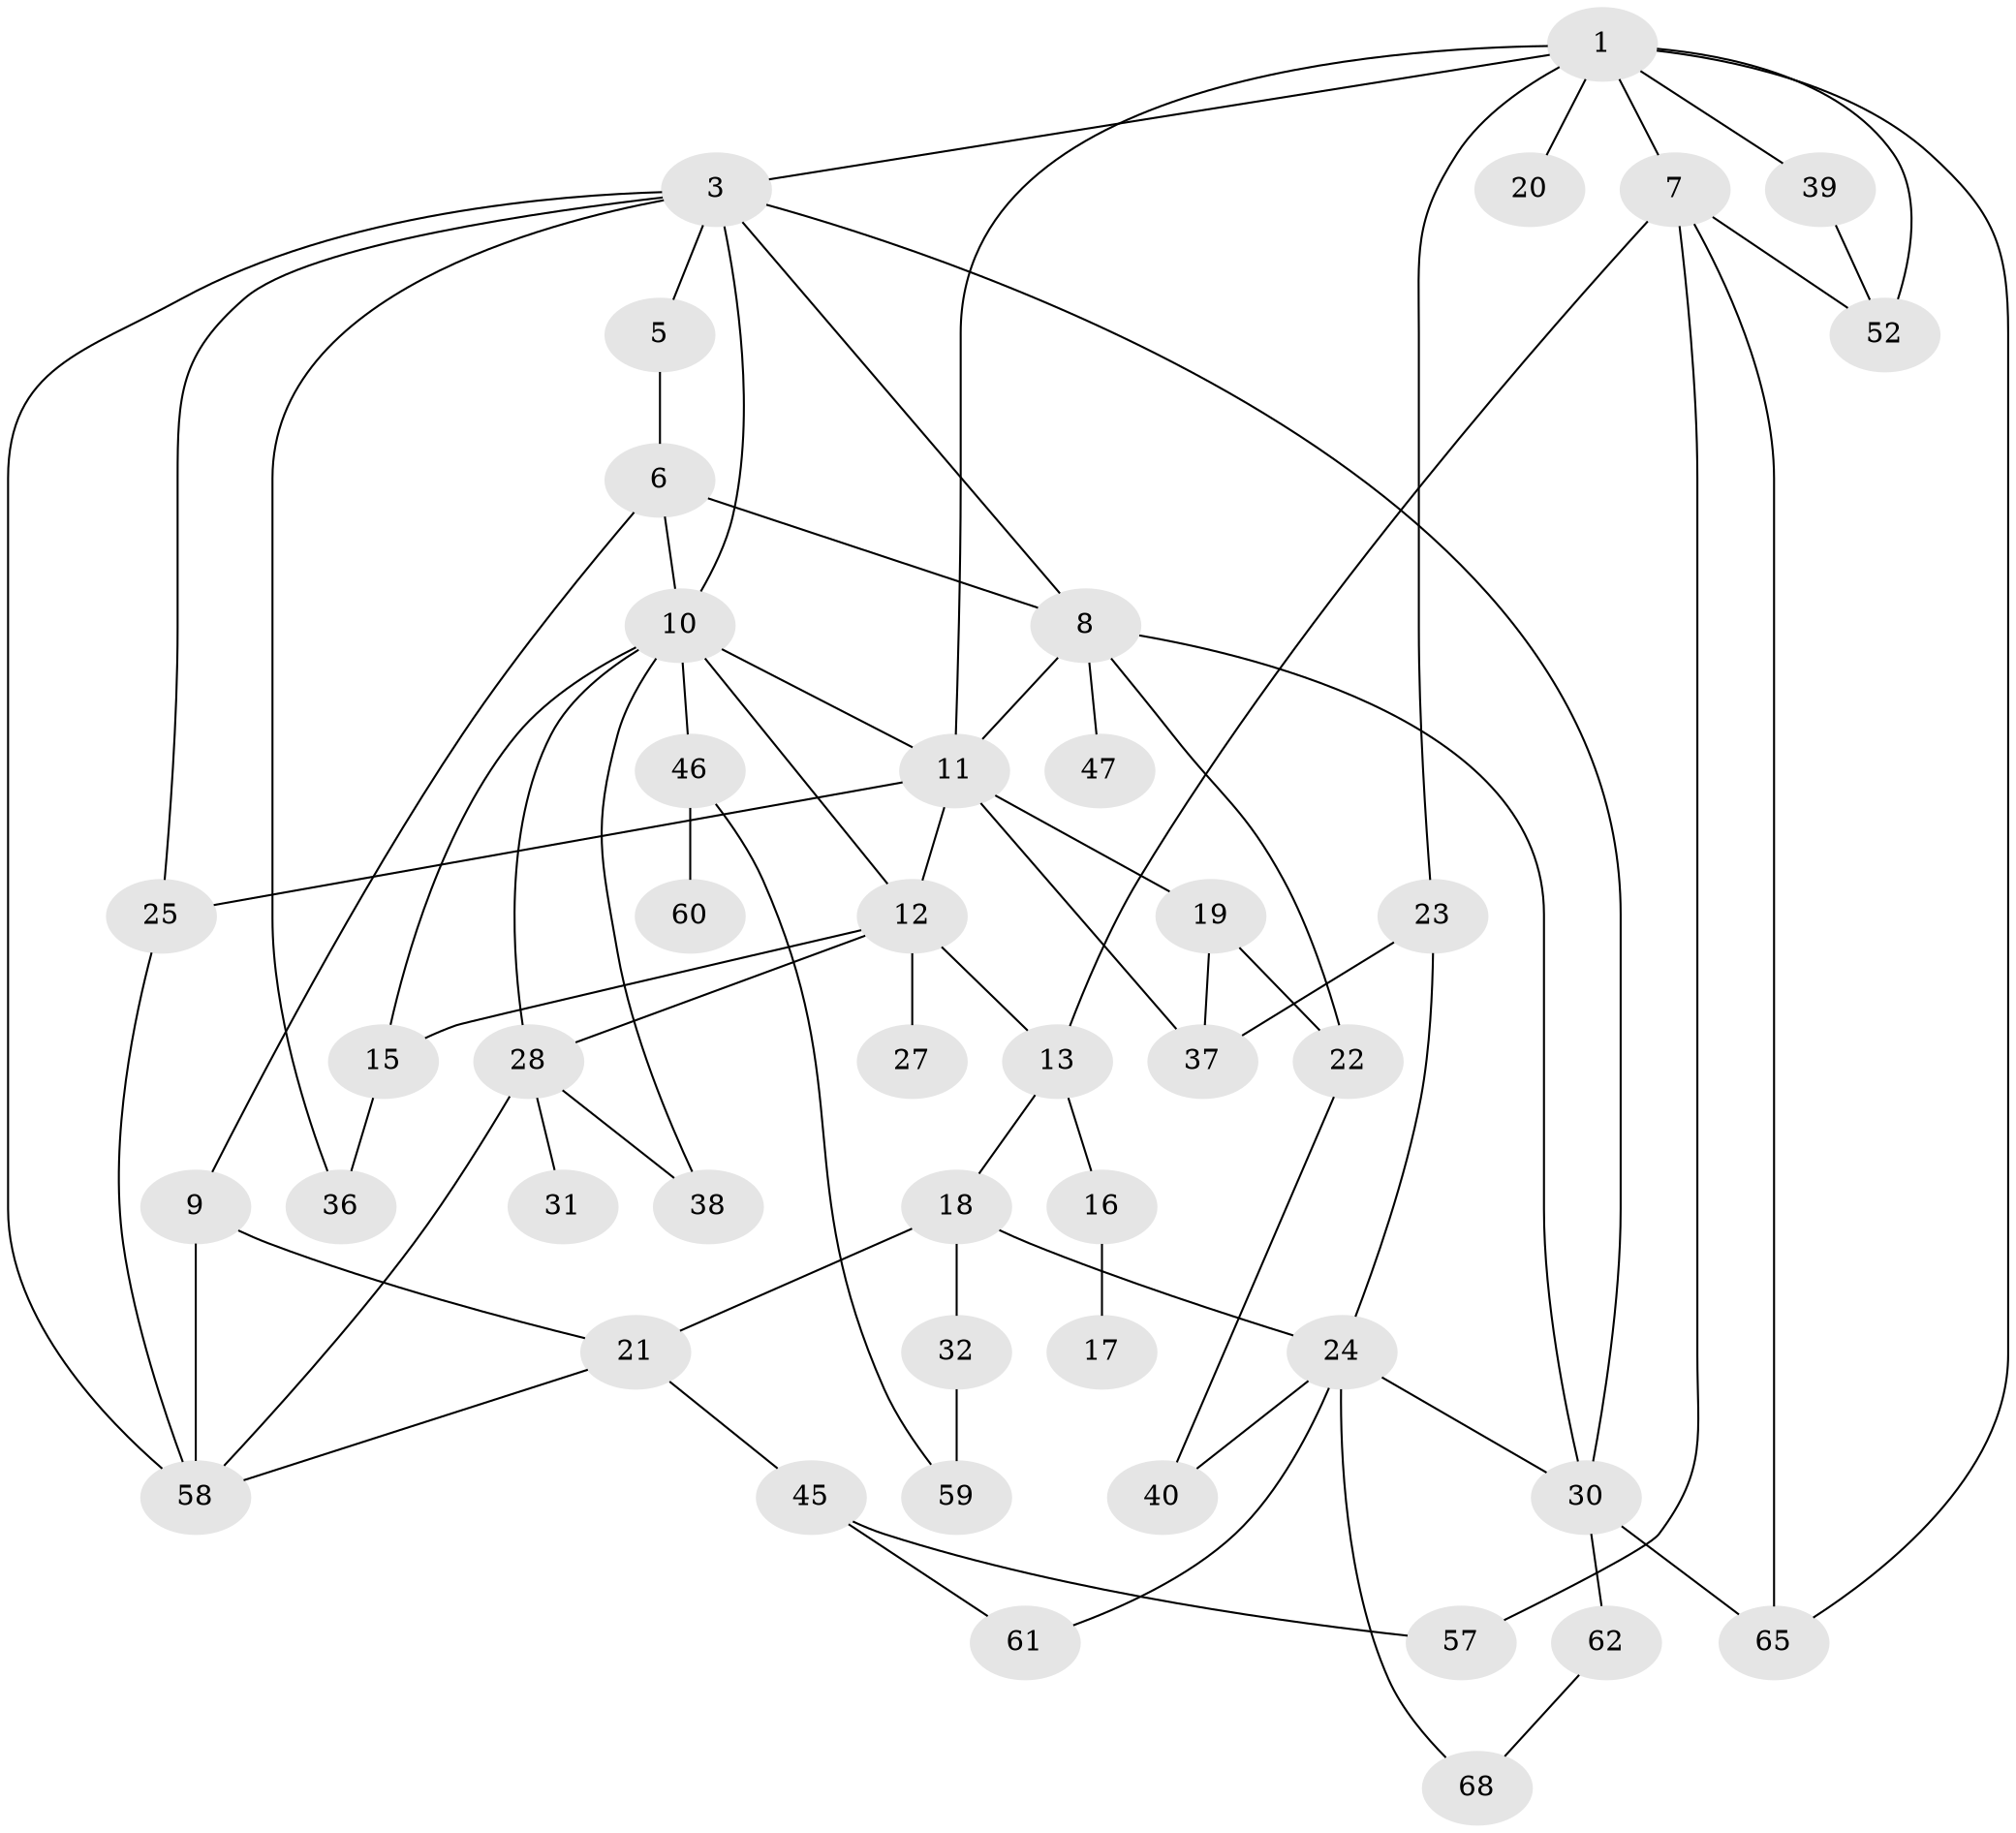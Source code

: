 // Generated by graph-tools (version 1.1) at 2025/51/02/27/25 19:51:39]
// undirected, 44 vertices, 74 edges
graph export_dot {
graph [start="1"]
  node [color=gray90,style=filled];
  1 [super="+2"];
  3 [super="+4"];
  5 [super="+35"];
  6 [super="+44"];
  7 [super="+56"];
  8 [super="+14"];
  9;
  10 [super="+26"];
  11 [super="+48"];
  12 [super="+67"];
  13 [super="+53"];
  15 [super="+34"];
  16;
  17 [super="+43"];
  18 [super="+33"];
  19 [super="+51"];
  20;
  21 [super="+63"];
  22;
  23;
  24 [super="+50"];
  25;
  27;
  28 [super="+29"];
  30 [super="+42"];
  31;
  32;
  36 [super="+70"];
  37 [super="+55"];
  38;
  39 [super="+41"];
  40 [super="+54"];
  45 [super="+66"];
  46 [super="+49"];
  47;
  52;
  57;
  58 [super="+64"];
  59;
  60;
  61;
  62 [super="+69"];
  65;
  68;
  1 -- 3;
  1 -- 23;
  1 -- 11;
  1 -- 65;
  1 -- 7;
  1 -- 20;
  1 -- 52;
  1 -- 39;
  3 -- 8;
  3 -- 58;
  3 -- 5;
  3 -- 25;
  3 -- 10;
  3 -- 30;
  3 -- 36;
  5 -- 6;
  6 -- 9;
  6 -- 10;
  6 -- 8;
  7 -- 13;
  7 -- 52;
  7 -- 65;
  7 -- 57;
  8 -- 11;
  8 -- 22;
  8 -- 30;
  8 -- 47;
  9 -- 58;
  9 -- 21;
  10 -- 11;
  10 -- 15;
  10 -- 46;
  10 -- 28;
  10 -- 38;
  10 -- 12;
  11 -- 12;
  11 -- 19;
  11 -- 25;
  11 -- 37;
  12 -- 27;
  12 -- 28;
  12 -- 13;
  12 -- 15;
  13 -- 16;
  13 -- 18;
  15 -- 36 [weight=2];
  16 -- 17;
  18 -- 21;
  18 -- 32;
  18 -- 24;
  19 -- 37;
  19 -- 22;
  21 -- 45;
  21 -- 58;
  22 -- 40;
  23 -- 24;
  23 -- 37;
  24 -- 30;
  24 -- 40;
  24 -- 68;
  24 -- 61;
  25 -- 58;
  28 -- 31;
  28 -- 38;
  28 -- 58;
  30 -- 62;
  30 -- 65;
  32 -- 59;
  39 -- 52;
  45 -- 57;
  45 -- 61;
  46 -- 60;
  46 -- 59;
  62 -- 68;
}

